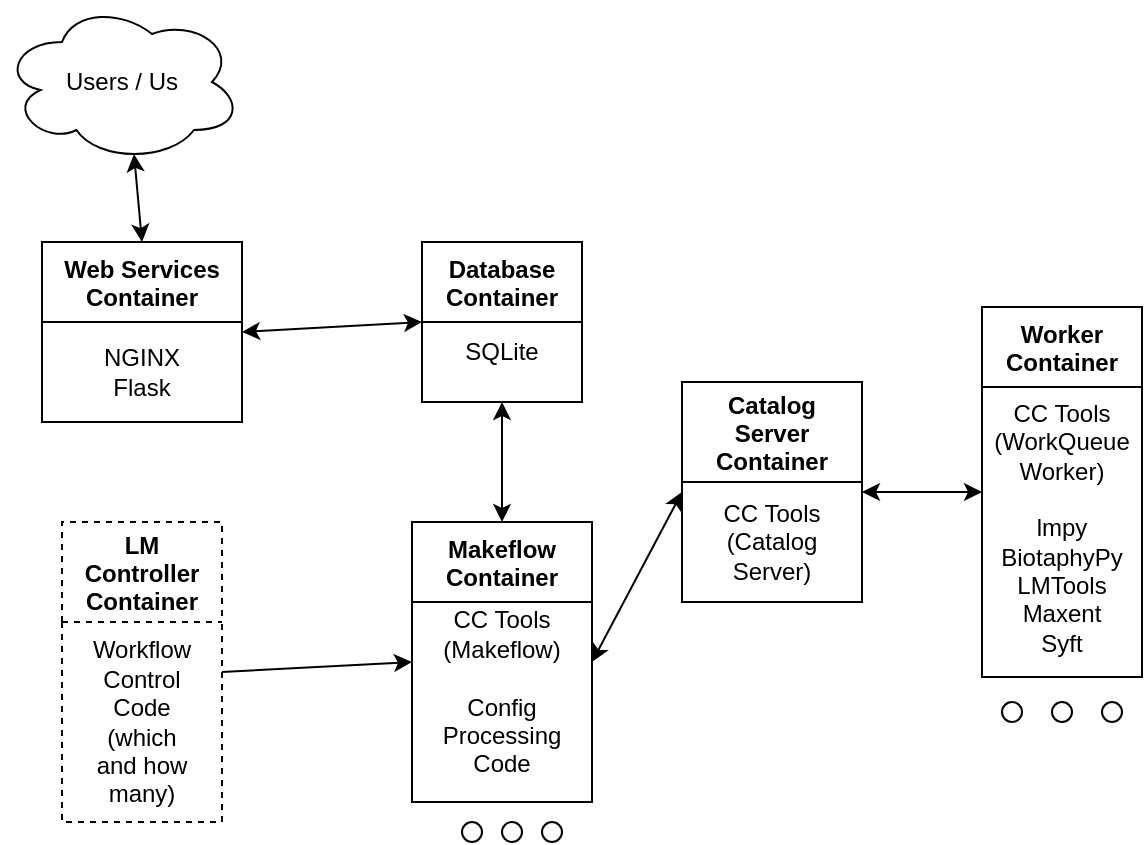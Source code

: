 <mxfile version="16.6.1" type="device"><diagram id="o_aDP94MQrTy9vfGifpj" name="Page-1"><mxGraphModel dx="1038" dy="521" grid="1" gridSize="10" guides="1" tooltips="1" connect="1" arrows="1" fold="1" page="1" pageScale="1" pageWidth="850" pageHeight="1100" math="0" shadow="0"><root><mxCell id="0"/><mxCell id="1" parent="0"/><mxCell id="Sdi59tVIhcD6g8sAJJly-1" value="Web Services&#10;Container" style="swimlane;startSize=40;" vertex="1" parent="1"><mxGeometry x="40" y="120" width="100" height="90" as="geometry"/></mxCell><mxCell id="Sdi59tVIhcD6g8sAJJly-7" value="NGINX&lt;br&gt;Flask" style="text;html=1;strokeColor=none;fillColor=none;align=center;verticalAlign=middle;whiteSpace=wrap;rounded=0;" vertex="1" parent="Sdi59tVIhcD6g8sAJJly-1"><mxGeometry x="20" y="50" width="60" height="30" as="geometry"/></mxCell><mxCell id="Sdi59tVIhcD6g8sAJJly-2" value="Database&#10;Container" style="swimlane;startSize=40;" vertex="1" parent="1"><mxGeometry x="230" y="120" width="80" height="80" as="geometry"/></mxCell><mxCell id="Sdi59tVIhcD6g8sAJJly-8" value="SQLite" style="text;html=1;strokeColor=none;fillColor=none;align=center;verticalAlign=middle;whiteSpace=wrap;rounded=0;" vertex="1" parent="Sdi59tVIhcD6g8sAJJly-2"><mxGeometry x="10" y="40" width="60" height="30" as="geometry"/></mxCell><mxCell id="Sdi59tVIhcD6g8sAJJly-3" value="LM&#10;Controller&#10;Container" style="swimlane;dashed=1;startSize=50;" vertex="1" parent="1"><mxGeometry x="50" y="260" width="80" height="150" as="geometry"/></mxCell><mxCell id="Sdi59tVIhcD6g8sAJJly-10" value="Workflow&lt;br&gt;Control&lt;br&gt;Code&lt;br&gt;(which and how many)" style="text;html=1;strokeColor=none;fillColor=none;align=center;verticalAlign=middle;whiteSpace=wrap;rounded=0;dashed=1;" vertex="1" parent="Sdi59tVIhcD6g8sAJJly-3"><mxGeometry x="10" y="85" width="60" height="30" as="geometry"/></mxCell><mxCell id="Sdi59tVIhcD6g8sAJJly-4" value="Makeflow&#10;Container" style="swimlane;startSize=40;" vertex="1" parent="1"><mxGeometry x="225" y="260" width="90" height="140" as="geometry"/></mxCell><mxCell id="Sdi59tVIhcD6g8sAJJly-9" value="CC Tools (Makeflow)&lt;br&gt;&lt;br&gt;Config Processing Code" style="text;html=1;strokeColor=none;fillColor=none;align=center;verticalAlign=middle;whiteSpace=wrap;rounded=0;" vertex="1" parent="Sdi59tVIhcD6g8sAJJly-4"><mxGeometry y="70" width="90" height="30" as="geometry"/></mxCell><mxCell id="Sdi59tVIhcD6g8sAJJly-5" value="Catalog&#10;Server&#10;Container" style="swimlane;startSize=50;" vertex="1" parent="1"><mxGeometry x="360" y="190" width="90" height="110" as="geometry"/></mxCell><mxCell id="Sdi59tVIhcD6g8sAJJly-11" value="CC Tools (Catalog Server)" style="text;html=1;strokeColor=none;fillColor=none;align=center;verticalAlign=middle;whiteSpace=wrap;rounded=0;dashed=1;" vertex="1" parent="Sdi59tVIhcD6g8sAJJly-5"><mxGeometry x="15" y="65" width="60" height="30" as="geometry"/></mxCell><mxCell id="Sdi59tVIhcD6g8sAJJly-6" value="Worker&#10;Container" style="swimlane;startSize=40;" vertex="1" parent="1"><mxGeometry x="510" y="152.5" width="80" height="185" as="geometry"/></mxCell><mxCell id="Sdi59tVIhcD6g8sAJJly-12" value="CC Tools (WorkQueue Worker)&lt;br&gt;&lt;br&gt;lmpy&lt;br&gt;BiotaphyPy&lt;br&gt;LMTools&lt;br&gt;Maxent&lt;br&gt;Syft" style="text;html=1;strokeColor=none;fillColor=none;align=center;verticalAlign=middle;whiteSpace=wrap;rounded=0;dashed=1;" vertex="1" parent="Sdi59tVIhcD6g8sAJJly-6"><mxGeometry x="10" y="95" width="60" height="30" as="geometry"/></mxCell><mxCell id="Sdi59tVIhcD6g8sAJJly-13" value="Users / Us" style="ellipse;shape=cloud;whiteSpace=wrap;html=1;" vertex="1" parent="1"><mxGeometry x="20" width="120" height="80" as="geometry"/></mxCell><mxCell id="Sdi59tVIhcD6g8sAJJly-16" value="" style="endArrow=classic;startArrow=classic;html=1;rounded=0;exitX=1;exitY=0.5;exitDx=0;exitDy=0;entryX=0;entryY=0.5;entryDx=0;entryDy=0;" edge="1" parent="1" source="Sdi59tVIhcD6g8sAJJly-1" target="Sdi59tVIhcD6g8sAJJly-2"><mxGeometry width="50" height="50" relative="1" as="geometry"><mxPoint x="400" y="250" as="sourcePoint"/><mxPoint x="450" y="200" as="targetPoint"/></mxGeometry></mxCell><mxCell id="Sdi59tVIhcD6g8sAJJly-17" value="" style="endArrow=classic;html=1;rounded=0;exitX=1;exitY=0.5;exitDx=0;exitDy=0;entryX=0;entryY=0;entryDx=0;entryDy=0;" edge="1" parent="1" source="Sdi59tVIhcD6g8sAJJly-3" target="Sdi59tVIhcD6g8sAJJly-9"><mxGeometry width="50" height="50" relative="1" as="geometry"><mxPoint x="400" y="250" as="sourcePoint"/><mxPoint x="450" y="200" as="targetPoint"/></mxGeometry></mxCell><mxCell id="Sdi59tVIhcD6g8sAJJly-18" value="" style="endArrow=classic;startArrow=classic;html=1;rounded=0;exitX=0.55;exitY=0.95;exitDx=0;exitDy=0;exitPerimeter=0;entryX=0.5;entryY=0;entryDx=0;entryDy=0;" edge="1" parent="1" source="Sdi59tVIhcD6g8sAJJly-13" target="Sdi59tVIhcD6g8sAJJly-1"><mxGeometry width="50" height="50" relative="1" as="geometry"><mxPoint x="400" y="250" as="sourcePoint"/><mxPoint x="450" y="200" as="targetPoint"/></mxGeometry></mxCell><mxCell id="Sdi59tVIhcD6g8sAJJly-19" value="" style="endArrow=classic;startArrow=classic;html=1;rounded=0;entryX=0;entryY=0.5;entryDx=0;entryDy=0;exitX=1;exitY=0.5;exitDx=0;exitDy=0;" edge="1" parent="1" source="Sdi59tVIhcD6g8sAJJly-5" target="Sdi59tVIhcD6g8sAJJly-6"><mxGeometry width="50" height="50" relative="1" as="geometry"><mxPoint x="400" y="250" as="sourcePoint"/><mxPoint x="450" y="200" as="targetPoint"/></mxGeometry></mxCell><mxCell id="Sdi59tVIhcD6g8sAJJly-20" value="" style="endArrow=classic;startArrow=classic;html=1;rounded=0;exitX=1;exitY=0.5;exitDx=0;exitDy=0;entryX=0;entryY=0.5;entryDx=0;entryDy=0;" edge="1" parent="1" source="Sdi59tVIhcD6g8sAJJly-4" target="Sdi59tVIhcD6g8sAJJly-5"><mxGeometry width="50" height="50" relative="1" as="geometry"><mxPoint x="400" y="250" as="sourcePoint"/><mxPoint x="450" y="200" as="targetPoint"/></mxGeometry></mxCell><mxCell id="Sdi59tVIhcD6g8sAJJly-21" value="" style="endArrow=classic;startArrow=classic;html=1;rounded=0;exitX=0.5;exitY=1;exitDx=0;exitDy=0;entryX=0.5;entryY=0;entryDx=0;entryDy=0;" edge="1" parent="1" source="Sdi59tVIhcD6g8sAJJly-2" target="Sdi59tVIhcD6g8sAJJly-4"><mxGeometry width="50" height="50" relative="1" as="geometry"><mxPoint x="400" y="250" as="sourcePoint"/><mxPoint x="450" y="200" as="targetPoint"/></mxGeometry></mxCell><mxCell id="Sdi59tVIhcD6g8sAJJly-22" value="" style="ellipse;whiteSpace=wrap;html=1;" vertex="1" parent="1"><mxGeometry x="250" y="410" width="10" height="10" as="geometry"/></mxCell><mxCell id="Sdi59tVIhcD6g8sAJJly-23" value="" style="ellipse;whiteSpace=wrap;html=1;" vertex="1" parent="1"><mxGeometry x="270" y="410" width="10" height="10" as="geometry"/></mxCell><mxCell id="Sdi59tVIhcD6g8sAJJly-24" value="" style="ellipse;whiteSpace=wrap;html=1;" vertex="1" parent="1"><mxGeometry x="290" y="410" width="10" height="10" as="geometry"/></mxCell><mxCell id="Sdi59tVIhcD6g8sAJJly-28" value="" style="ellipse;whiteSpace=wrap;html=1;" vertex="1" parent="1"><mxGeometry x="570" y="350" width="10" height="10" as="geometry"/></mxCell><mxCell id="Sdi59tVIhcD6g8sAJJly-29" value="" style="ellipse;whiteSpace=wrap;html=1;" vertex="1" parent="1"><mxGeometry x="545" y="350" width="10" height="10" as="geometry"/></mxCell><mxCell id="Sdi59tVIhcD6g8sAJJly-30" value="" style="ellipse;whiteSpace=wrap;html=1;" vertex="1" parent="1"><mxGeometry x="520" y="350" width="10" height="10" as="geometry"/></mxCell></root></mxGraphModel></diagram></mxfile>